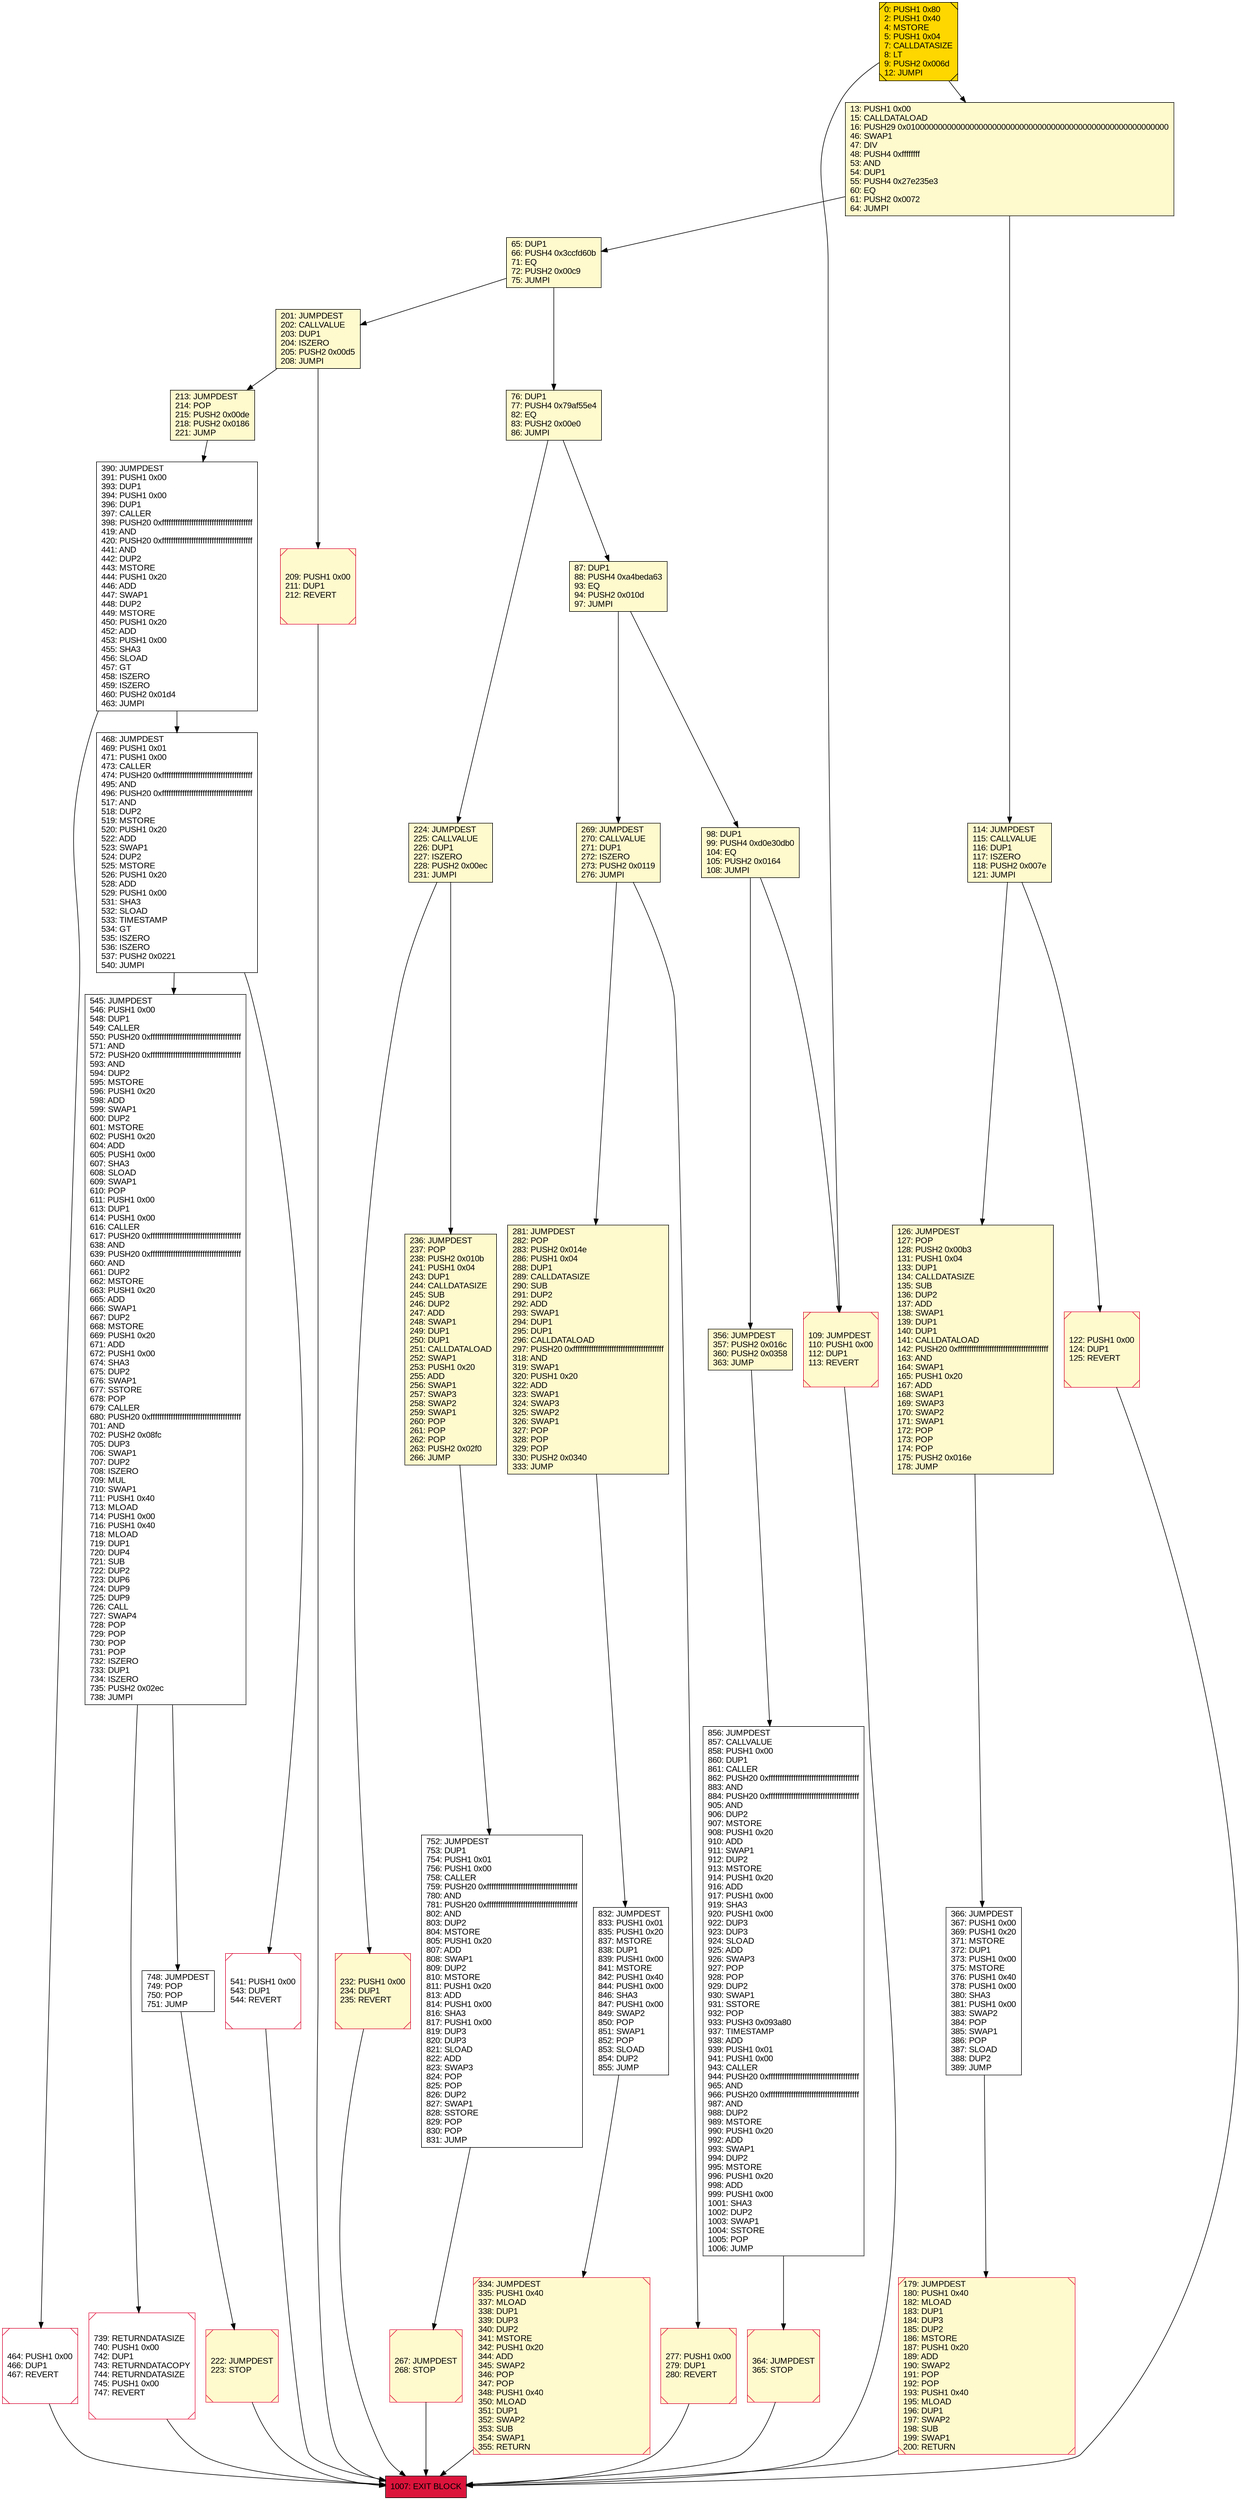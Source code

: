 digraph G {
bgcolor=transparent rankdir=UD;
node [shape=box style=filled color=black fillcolor=white fontname=arial fontcolor=black];
179 [label="179: JUMPDEST\l180: PUSH1 0x40\l182: MLOAD\l183: DUP1\l184: DUP3\l185: DUP2\l186: MSTORE\l187: PUSH1 0x20\l189: ADD\l190: SWAP2\l191: POP\l192: POP\l193: PUSH1 0x40\l195: MLOAD\l196: DUP1\l197: SWAP2\l198: SUB\l199: SWAP1\l200: RETURN\l" fillcolor=lemonchiffon shape=Msquare color=crimson ];
856 [label="856: JUMPDEST\l857: CALLVALUE\l858: PUSH1 0x00\l860: DUP1\l861: CALLER\l862: PUSH20 0xffffffffffffffffffffffffffffffffffffffff\l883: AND\l884: PUSH20 0xffffffffffffffffffffffffffffffffffffffff\l905: AND\l906: DUP2\l907: MSTORE\l908: PUSH1 0x20\l910: ADD\l911: SWAP1\l912: DUP2\l913: MSTORE\l914: PUSH1 0x20\l916: ADD\l917: PUSH1 0x00\l919: SHA3\l920: PUSH1 0x00\l922: DUP3\l923: DUP3\l924: SLOAD\l925: ADD\l926: SWAP3\l927: POP\l928: POP\l929: DUP2\l930: SWAP1\l931: SSTORE\l932: POP\l933: PUSH3 0x093a80\l937: TIMESTAMP\l938: ADD\l939: PUSH1 0x01\l941: PUSH1 0x00\l943: CALLER\l944: PUSH20 0xffffffffffffffffffffffffffffffffffffffff\l965: AND\l966: PUSH20 0xffffffffffffffffffffffffffffffffffffffff\l987: AND\l988: DUP2\l989: MSTORE\l990: PUSH1 0x20\l992: ADD\l993: SWAP1\l994: DUP2\l995: MSTORE\l996: PUSH1 0x20\l998: ADD\l999: PUSH1 0x00\l1001: SHA3\l1002: DUP2\l1003: SWAP1\l1004: SSTORE\l1005: POP\l1006: JUMP\l" ];
236 [label="236: JUMPDEST\l237: POP\l238: PUSH2 0x010b\l241: PUSH1 0x04\l243: DUP1\l244: CALLDATASIZE\l245: SUB\l246: DUP2\l247: ADD\l248: SWAP1\l249: DUP1\l250: DUP1\l251: CALLDATALOAD\l252: SWAP1\l253: PUSH1 0x20\l255: ADD\l256: SWAP1\l257: SWAP3\l258: SWAP2\l259: SWAP1\l260: POP\l261: POP\l262: POP\l263: PUSH2 0x02f0\l266: JUMP\l" fillcolor=lemonchiffon ];
232 [label="232: PUSH1 0x00\l234: DUP1\l235: REVERT\l" fillcolor=lemonchiffon shape=Msquare color=crimson ];
222 [label="222: JUMPDEST\l223: STOP\l" fillcolor=lemonchiffon shape=Msquare color=crimson ];
76 [label="76: DUP1\l77: PUSH4 0x79af55e4\l82: EQ\l83: PUSH2 0x00e0\l86: JUMPI\l" fillcolor=lemonchiffon ];
281 [label="281: JUMPDEST\l282: POP\l283: PUSH2 0x014e\l286: PUSH1 0x04\l288: DUP1\l289: CALLDATASIZE\l290: SUB\l291: DUP2\l292: ADD\l293: SWAP1\l294: DUP1\l295: DUP1\l296: CALLDATALOAD\l297: PUSH20 0xffffffffffffffffffffffffffffffffffffffff\l318: AND\l319: SWAP1\l320: PUSH1 0x20\l322: ADD\l323: SWAP1\l324: SWAP3\l325: SWAP2\l326: SWAP1\l327: POP\l328: POP\l329: POP\l330: PUSH2 0x0340\l333: JUMP\l" fillcolor=lemonchiffon ];
832 [label="832: JUMPDEST\l833: PUSH1 0x01\l835: PUSH1 0x20\l837: MSTORE\l838: DUP1\l839: PUSH1 0x00\l841: MSTORE\l842: PUSH1 0x40\l844: PUSH1 0x00\l846: SHA3\l847: PUSH1 0x00\l849: SWAP2\l850: POP\l851: SWAP1\l852: POP\l853: SLOAD\l854: DUP2\l855: JUMP\l" ];
122 [label="122: PUSH1 0x00\l124: DUP1\l125: REVERT\l" fillcolor=lemonchiffon shape=Msquare color=crimson ];
13 [label="13: PUSH1 0x00\l15: CALLDATALOAD\l16: PUSH29 0x0100000000000000000000000000000000000000000000000000000000\l46: SWAP1\l47: DIV\l48: PUSH4 0xffffffff\l53: AND\l54: DUP1\l55: PUSH4 0x27e235e3\l60: EQ\l61: PUSH2 0x0072\l64: JUMPI\l" fillcolor=lemonchiffon ];
65 [label="65: DUP1\l66: PUSH4 0x3ccfd60b\l71: EQ\l72: PUSH2 0x00c9\l75: JUMPI\l" fillcolor=lemonchiffon ];
126 [label="126: JUMPDEST\l127: POP\l128: PUSH2 0x00b3\l131: PUSH1 0x04\l133: DUP1\l134: CALLDATASIZE\l135: SUB\l136: DUP2\l137: ADD\l138: SWAP1\l139: DUP1\l140: DUP1\l141: CALLDATALOAD\l142: PUSH20 0xffffffffffffffffffffffffffffffffffffffff\l163: AND\l164: SWAP1\l165: PUSH1 0x20\l167: ADD\l168: SWAP1\l169: SWAP3\l170: SWAP2\l171: SWAP1\l172: POP\l173: POP\l174: POP\l175: PUSH2 0x016e\l178: JUMP\l" fillcolor=lemonchiffon ];
267 [label="267: JUMPDEST\l268: STOP\l" fillcolor=lemonchiffon shape=Msquare color=crimson ];
269 [label="269: JUMPDEST\l270: CALLVALUE\l271: DUP1\l272: ISZERO\l273: PUSH2 0x0119\l276: JUMPI\l" fillcolor=lemonchiffon ];
356 [label="356: JUMPDEST\l357: PUSH2 0x016c\l360: PUSH2 0x0358\l363: JUMP\l" fillcolor=lemonchiffon ];
224 [label="224: JUMPDEST\l225: CALLVALUE\l226: DUP1\l227: ISZERO\l228: PUSH2 0x00ec\l231: JUMPI\l" fillcolor=lemonchiffon ];
748 [label="748: JUMPDEST\l749: POP\l750: POP\l751: JUMP\l" ];
109 [label="109: JUMPDEST\l110: PUSH1 0x00\l112: DUP1\l113: REVERT\l" fillcolor=lemonchiffon shape=Msquare color=crimson ];
0 [label="0: PUSH1 0x80\l2: PUSH1 0x40\l4: MSTORE\l5: PUSH1 0x04\l7: CALLDATASIZE\l8: LT\l9: PUSH2 0x006d\l12: JUMPI\l" fillcolor=lemonchiffon shape=Msquare fillcolor=gold ];
114 [label="114: JUMPDEST\l115: CALLVALUE\l116: DUP1\l117: ISZERO\l118: PUSH2 0x007e\l121: JUMPI\l" fillcolor=lemonchiffon ];
545 [label="545: JUMPDEST\l546: PUSH1 0x00\l548: DUP1\l549: CALLER\l550: PUSH20 0xffffffffffffffffffffffffffffffffffffffff\l571: AND\l572: PUSH20 0xffffffffffffffffffffffffffffffffffffffff\l593: AND\l594: DUP2\l595: MSTORE\l596: PUSH1 0x20\l598: ADD\l599: SWAP1\l600: DUP2\l601: MSTORE\l602: PUSH1 0x20\l604: ADD\l605: PUSH1 0x00\l607: SHA3\l608: SLOAD\l609: SWAP1\l610: POP\l611: PUSH1 0x00\l613: DUP1\l614: PUSH1 0x00\l616: CALLER\l617: PUSH20 0xffffffffffffffffffffffffffffffffffffffff\l638: AND\l639: PUSH20 0xffffffffffffffffffffffffffffffffffffffff\l660: AND\l661: DUP2\l662: MSTORE\l663: PUSH1 0x20\l665: ADD\l666: SWAP1\l667: DUP2\l668: MSTORE\l669: PUSH1 0x20\l671: ADD\l672: PUSH1 0x00\l674: SHA3\l675: DUP2\l676: SWAP1\l677: SSTORE\l678: POP\l679: CALLER\l680: PUSH20 0xffffffffffffffffffffffffffffffffffffffff\l701: AND\l702: PUSH2 0x08fc\l705: DUP3\l706: SWAP1\l707: DUP2\l708: ISZERO\l709: MUL\l710: SWAP1\l711: PUSH1 0x40\l713: MLOAD\l714: PUSH1 0x00\l716: PUSH1 0x40\l718: MLOAD\l719: DUP1\l720: DUP4\l721: SUB\l722: DUP2\l723: DUP6\l724: DUP9\l725: DUP9\l726: CALL\l727: SWAP4\l728: POP\l729: POP\l730: POP\l731: POP\l732: ISZERO\l733: DUP1\l734: ISZERO\l735: PUSH2 0x02ec\l738: JUMPI\l" ];
98 [label="98: DUP1\l99: PUSH4 0xd0e30db0\l104: EQ\l105: PUSH2 0x0164\l108: JUMPI\l" fillcolor=lemonchiffon ];
1007 [label="1007: EXIT BLOCK\l" fillcolor=crimson ];
201 [label="201: JUMPDEST\l202: CALLVALUE\l203: DUP1\l204: ISZERO\l205: PUSH2 0x00d5\l208: JUMPI\l" fillcolor=lemonchiffon ];
209 [label="209: PUSH1 0x00\l211: DUP1\l212: REVERT\l" fillcolor=lemonchiffon shape=Msquare color=crimson ];
87 [label="87: DUP1\l88: PUSH4 0xa4beda63\l93: EQ\l94: PUSH2 0x010d\l97: JUMPI\l" fillcolor=lemonchiffon ];
464 [label="464: PUSH1 0x00\l466: DUP1\l467: REVERT\l" shape=Msquare color=crimson ];
277 [label="277: PUSH1 0x00\l279: DUP1\l280: REVERT\l" fillcolor=lemonchiffon shape=Msquare color=crimson ];
366 [label="366: JUMPDEST\l367: PUSH1 0x00\l369: PUSH1 0x20\l371: MSTORE\l372: DUP1\l373: PUSH1 0x00\l375: MSTORE\l376: PUSH1 0x40\l378: PUSH1 0x00\l380: SHA3\l381: PUSH1 0x00\l383: SWAP2\l384: POP\l385: SWAP1\l386: POP\l387: SLOAD\l388: DUP2\l389: JUMP\l" ];
752 [label="752: JUMPDEST\l753: DUP1\l754: PUSH1 0x01\l756: PUSH1 0x00\l758: CALLER\l759: PUSH20 0xffffffffffffffffffffffffffffffffffffffff\l780: AND\l781: PUSH20 0xffffffffffffffffffffffffffffffffffffffff\l802: AND\l803: DUP2\l804: MSTORE\l805: PUSH1 0x20\l807: ADD\l808: SWAP1\l809: DUP2\l810: MSTORE\l811: PUSH1 0x20\l813: ADD\l814: PUSH1 0x00\l816: SHA3\l817: PUSH1 0x00\l819: DUP3\l820: DUP3\l821: SLOAD\l822: ADD\l823: SWAP3\l824: POP\l825: POP\l826: DUP2\l827: SWAP1\l828: SSTORE\l829: POP\l830: POP\l831: JUMP\l" ];
364 [label="364: JUMPDEST\l365: STOP\l" fillcolor=lemonchiffon shape=Msquare color=crimson ];
739 [label="739: RETURNDATASIZE\l740: PUSH1 0x00\l742: DUP1\l743: RETURNDATACOPY\l744: RETURNDATASIZE\l745: PUSH1 0x00\l747: REVERT\l" shape=Msquare color=crimson ];
390 [label="390: JUMPDEST\l391: PUSH1 0x00\l393: DUP1\l394: PUSH1 0x00\l396: DUP1\l397: CALLER\l398: PUSH20 0xffffffffffffffffffffffffffffffffffffffff\l419: AND\l420: PUSH20 0xffffffffffffffffffffffffffffffffffffffff\l441: AND\l442: DUP2\l443: MSTORE\l444: PUSH1 0x20\l446: ADD\l447: SWAP1\l448: DUP2\l449: MSTORE\l450: PUSH1 0x20\l452: ADD\l453: PUSH1 0x00\l455: SHA3\l456: SLOAD\l457: GT\l458: ISZERO\l459: ISZERO\l460: PUSH2 0x01d4\l463: JUMPI\l" ];
468 [label="468: JUMPDEST\l469: PUSH1 0x01\l471: PUSH1 0x00\l473: CALLER\l474: PUSH20 0xffffffffffffffffffffffffffffffffffffffff\l495: AND\l496: PUSH20 0xffffffffffffffffffffffffffffffffffffffff\l517: AND\l518: DUP2\l519: MSTORE\l520: PUSH1 0x20\l522: ADD\l523: SWAP1\l524: DUP2\l525: MSTORE\l526: PUSH1 0x20\l528: ADD\l529: PUSH1 0x00\l531: SHA3\l532: SLOAD\l533: TIMESTAMP\l534: GT\l535: ISZERO\l536: ISZERO\l537: PUSH2 0x0221\l540: JUMPI\l" ];
541 [label="541: PUSH1 0x00\l543: DUP1\l544: REVERT\l" shape=Msquare color=crimson ];
334 [label="334: JUMPDEST\l335: PUSH1 0x40\l337: MLOAD\l338: DUP1\l339: DUP3\l340: DUP2\l341: MSTORE\l342: PUSH1 0x20\l344: ADD\l345: SWAP2\l346: POP\l347: POP\l348: PUSH1 0x40\l350: MLOAD\l351: DUP1\l352: SWAP2\l353: SUB\l354: SWAP1\l355: RETURN\l" fillcolor=lemonchiffon shape=Msquare color=crimson ];
213 [label="213: JUMPDEST\l214: POP\l215: PUSH2 0x00de\l218: PUSH2 0x0186\l221: JUMP\l" fillcolor=lemonchiffon ];
468 -> 541;
0 -> 109;
13 -> 65;
98 -> 109;
109 -> 1007;
98 -> 356;
390 -> 464;
281 -> 832;
201 -> 213;
334 -> 1007;
65 -> 76;
545 -> 739;
364 -> 1007;
739 -> 1007;
464 -> 1007;
209 -> 1007;
224 -> 236;
222 -> 1007;
232 -> 1007;
356 -> 856;
224 -> 232;
65 -> 201;
114 -> 122;
236 -> 752;
122 -> 1007;
114 -> 126;
366 -> 179;
856 -> 364;
76 -> 87;
201 -> 209;
390 -> 468;
213 -> 390;
545 -> 748;
468 -> 545;
269 -> 277;
541 -> 1007;
87 -> 269;
277 -> 1007;
87 -> 98;
832 -> 334;
752 -> 267;
126 -> 366;
76 -> 224;
748 -> 222;
179 -> 1007;
267 -> 1007;
269 -> 281;
0 -> 13;
13 -> 114;
}